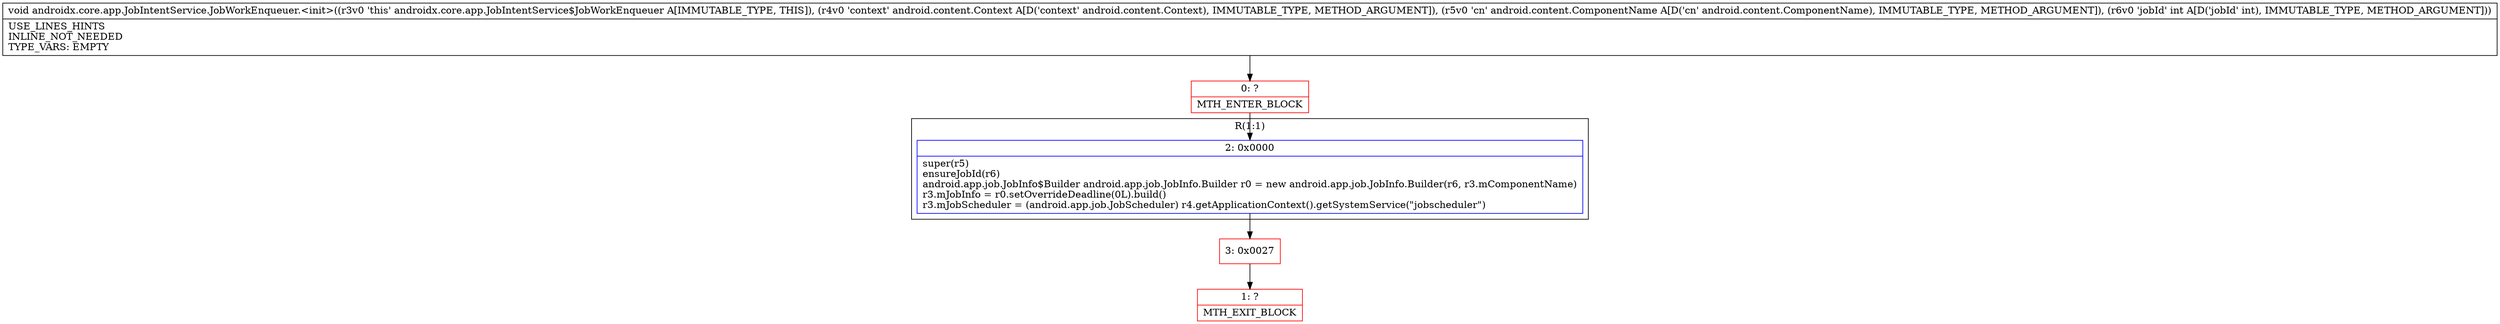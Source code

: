 digraph "CFG forandroidx.core.app.JobIntentService.JobWorkEnqueuer.\<init\>(Landroid\/content\/Context;Landroid\/content\/ComponentName;I)V" {
subgraph cluster_Region_440384188 {
label = "R(1:1)";
node [shape=record,color=blue];
Node_2 [shape=record,label="{2\:\ 0x0000|super(r5)\lensureJobId(r6)\landroid.app.job.JobInfo$Builder android.app.job.JobInfo.Builder r0 = new android.app.job.JobInfo.Builder(r6, r3.mComponentName)\lr3.mJobInfo = r0.setOverrideDeadline(0L).build()\lr3.mJobScheduler = (android.app.job.JobScheduler) r4.getApplicationContext().getSystemService(\"jobscheduler\")\l}"];
}
Node_0 [shape=record,color=red,label="{0\:\ ?|MTH_ENTER_BLOCK\l}"];
Node_3 [shape=record,color=red,label="{3\:\ 0x0027}"];
Node_1 [shape=record,color=red,label="{1\:\ ?|MTH_EXIT_BLOCK\l}"];
MethodNode[shape=record,label="{void androidx.core.app.JobIntentService.JobWorkEnqueuer.\<init\>((r3v0 'this' androidx.core.app.JobIntentService$JobWorkEnqueuer A[IMMUTABLE_TYPE, THIS]), (r4v0 'context' android.content.Context A[D('context' android.content.Context), IMMUTABLE_TYPE, METHOD_ARGUMENT]), (r5v0 'cn' android.content.ComponentName A[D('cn' android.content.ComponentName), IMMUTABLE_TYPE, METHOD_ARGUMENT]), (r6v0 'jobId' int A[D('jobId' int), IMMUTABLE_TYPE, METHOD_ARGUMENT]))  | USE_LINES_HINTS\lINLINE_NOT_NEEDED\lTYPE_VARS: EMPTY\l}"];
MethodNode -> Node_0;Node_2 -> Node_3;
Node_0 -> Node_2;
Node_3 -> Node_1;
}


